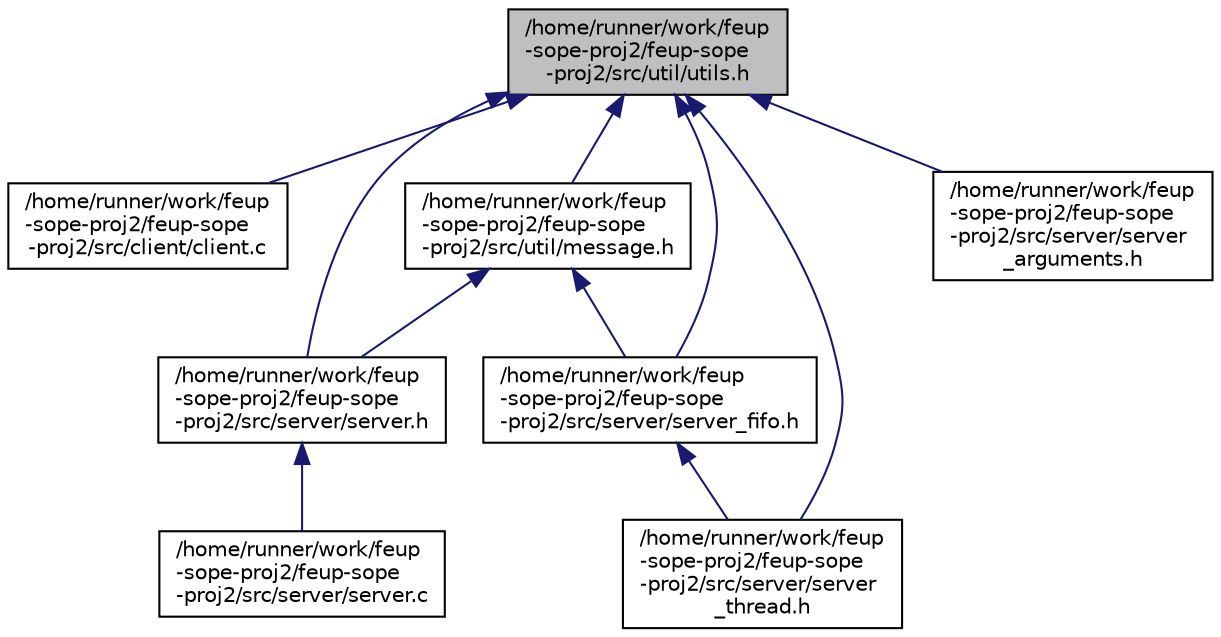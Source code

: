 digraph "/home/runner/work/feup-sope-proj2/feup-sope-proj2/src/util/utils.h"
{
  edge [fontname="Helvetica",fontsize="10",labelfontname="Helvetica",labelfontsize="10"];
  node [fontname="Helvetica",fontsize="10",shape=record];
  Node3 [label="/home/runner/work/feup\l-sope-proj2/feup-sope\l-proj2/src/util/utils.h",height=0.2,width=0.4,color="black", fillcolor="grey75", style="filled", fontcolor="black"];
  Node3 -> Node4 [dir="back",color="midnightblue",fontsize="10",style="solid",fontname="Helvetica"];
  Node4 [label="/home/runner/work/feup\l-sope-proj2/feup-sope\l-proj2/src/client/client.c",height=0.2,width=0.4,color="black", fillcolor="white", style="filled",URL="$client_8c.html",tooltip="Runs the main client operations. "];
  Node3 -> Node5 [dir="back",color="midnightblue",fontsize="10",style="solid",fontname="Helvetica"];
  Node5 [label="/home/runner/work/feup\l-sope-proj2/feup-sope\l-proj2/src/util/message.h",height=0.2,width=0.4,color="black", fillcolor="white", style="filled",URL="$message_8h.html",tooltip="Standard output and error message handling. "];
  Node5 -> Node6 [dir="back",color="midnightblue",fontsize="10",style="solid",fontname="Helvetica"];
  Node6 [label="/home/runner/work/feup\l-sope-proj2/feup-sope\l-proj2/src/server/server.h",height=0.2,width=0.4,color="black", fillcolor="white", style="filled",URL="$server_8h.html",tooltip="Methods related to the server side. "];
  Node6 -> Node7 [dir="back",color="midnightblue",fontsize="10",style="solid",fontname="Helvetica"];
  Node7 [label="/home/runner/work/feup\l-sope-proj2/feup-sope\l-proj2/src/server/server.c",height=0.2,width=0.4,color="black", fillcolor="white", style="filled",URL="$server_8c.html",tooltip="Executes the operations related to server sided problems. "];
  Node5 -> Node8 [dir="back",color="midnightblue",fontsize="10",style="solid",fontname="Helvetica"];
  Node8 [label="/home/runner/work/feup\l-sope-proj2/feup-sope\l-proj2/src/server/server_fifo.h",height=0.2,width=0.4,color="black", fillcolor="white", style="filled",URL="$server__fifo_8h.html",tooltip="Methods related to FIFO handling. "];
  Node8 -> Node9 [dir="back",color="midnightblue",fontsize="10",style="solid",fontname="Helvetica"];
  Node9 [label="/home/runner/work/feup\l-sope-proj2/feup-sope\l-proj2/src/server/server\l_thread.h",height=0.2,width=0.4,color="black", fillcolor="white", style="filled",URL="$server__thread_8h.html",tooltip="Methods related to thread handling. "];
  Node3 -> Node6 [dir="back",color="midnightblue",fontsize="10",style="solid",fontname="Helvetica"];
  Node3 -> Node8 [dir="back",color="midnightblue",fontsize="10",style="solid",fontname="Helvetica"];
  Node3 -> Node9 [dir="back",color="midnightblue",fontsize="10",style="solid",fontname="Helvetica"];
  Node3 -> Node10 [dir="back",color="midnightblue",fontsize="10",style="solid",fontname="Helvetica"];
  Node10 [label="/home/runner/work/feup\l-sope-proj2/feup-sope\l-proj2/src/server/server\l_arguments.h",height=0.2,width=0.4,color="black", fillcolor="white", style="filled",URL="$server__arguments_8h.html",tooltip="Methods related to argument handling. "];
}
